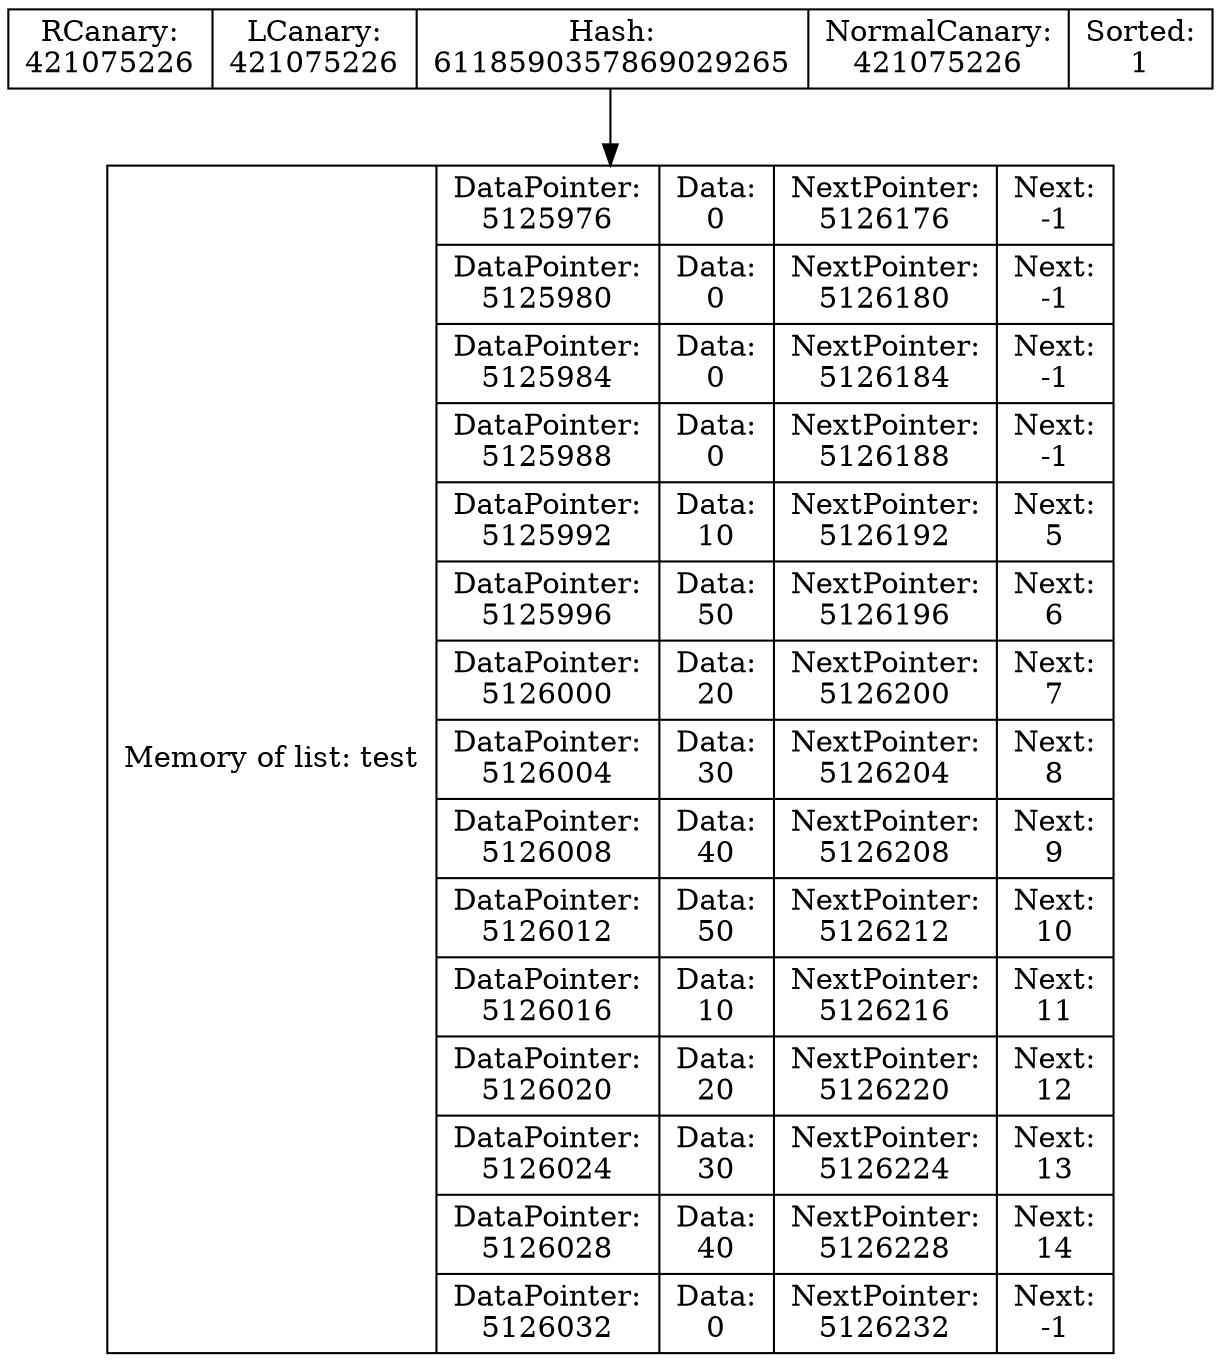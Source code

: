 digraph G{
data [shape=record,label="{Memory of list: test} | {{DataPointer:\n5125976 | Data:\n0 | NextPointer:\n5126176 | Next:\n-1}
| {DataPointer:\n5125980 | Data:\n0 | NextPointer:\n5126180 | Next:\n-1}
| {DataPointer:\n5125984 | Data:\n0 | NextPointer:\n5126184 | Next:\n-1}
| {DataPointer:\n5125988 | Data:\n0 | NextPointer:\n5126188 | Next:\n-1}
| {DataPointer:\n5125992 | Data:\n10 | NextPointer:\n5126192 | Next:\n5}
| {DataPointer:\n5125996 | Data:\n50 | NextPointer:\n5126196 | Next:\n6}
| {DataPointer:\n5126000 | Data:\n20 | NextPointer:\n5126200 | Next:\n7}
| {DataPointer:\n5126004 | Data:\n30 | NextPointer:\n5126204 | Next:\n8}
| {DataPointer:\n5126008 | Data:\n40 | NextPointer:\n5126208 | Next:\n9}
| {DataPointer:\n5126012 | Data:\n50 | NextPointer:\n5126212 | Next:\n10}
| {DataPointer:\n5126016 | Data:\n10 | NextPointer:\n5126216 | Next:\n11}
| {DataPointer:\n5126020 | Data:\n20 | NextPointer:\n5126220 | Next:\n12}
| {DataPointer:\n5126024 | Data:\n30 | NextPointer:\n5126224 | Next:\n13}
| {DataPointer:\n5126028 | Data:\n40 | NextPointer:\n5126228 | Next:\n14}
| {DataPointer:\n5126032 | Data:\n0 | NextPointer:\n5126232 | Next:\n-1}
}"];
Shild [shape=record,label=" RCanary:\n421075226 | LCanary:\n421075226 | Hash:\n6118590357869029265 | NormalCanary:\n421075226 | Sorted:\n1"];
Shild->data
}
